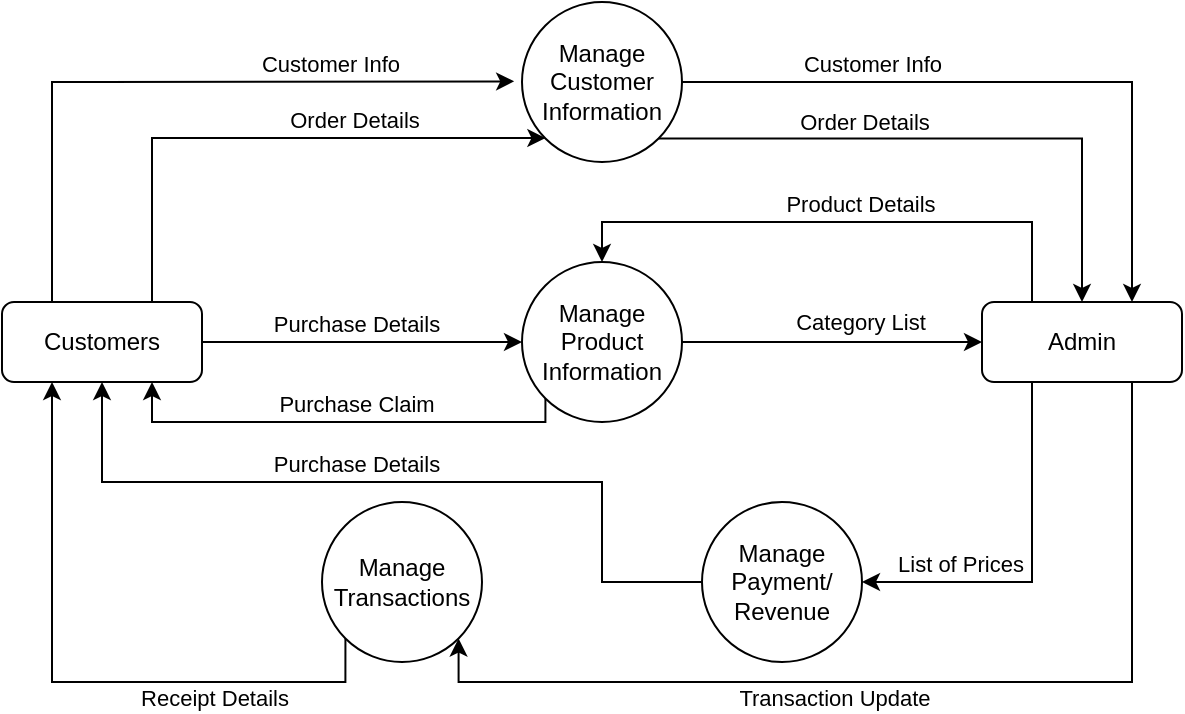 <mxfile version="21.5.2" type="github">
  <diagram name="Page-1" id="rY9BOlBFdtsMo3GvEtNi">
    <mxGraphModel dx="975" dy="532" grid="1" gridSize="10" guides="1" tooltips="1" connect="1" arrows="1" fold="1" page="1" pageScale="1" pageWidth="850" pageHeight="1100" math="0" shadow="0">
      <root>
        <mxCell id="0" />
        <mxCell id="1" parent="0" />
        <mxCell id="ugQUDbdIKZNFOKbw_q1m-29" style="edgeStyle=orthogonalEdgeStyle;rounded=0;orthogonalLoop=1;jettySize=auto;html=1;exitX=1;exitY=1;exitDx=0;exitDy=0;entryX=0.5;entryY=0;entryDx=0;entryDy=0;" edge="1" parent="1" source="ugQUDbdIKZNFOKbw_q1m-19" target="ugQUDbdIKZNFOKbw_q1m-24">
          <mxGeometry relative="1" as="geometry" />
        </mxCell>
        <mxCell id="ugQUDbdIKZNFOKbw_q1m-30" value="Order Details" style="edgeLabel;html=1;align=center;verticalAlign=middle;resizable=0;points=[];" vertex="1" connectable="0" parent="ugQUDbdIKZNFOKbw_q1m-29">
          <mxGeometry x="-0.21" y="1" relative="1" as="geometry">
            <mxPoint x="-14" y="-8" as="offset" />
          </mxGeometry>
        </mxCell>
        <mxCell id="ugQUDbdIKZNFOKbw_q1m-31" style="edgeStyle=orthogonalEdgeStyle;rounded=0;orthogonalLoop=1;jettySize=auto;html=1;exitX=1;exitY=0.5;exitDx=0;exitDy=0;entryX=0.75;entryY=0;entryDx=0;entryDy=0;" edge="1" parent="1" source="ugQUDbdIKZNFOKbw_q1m-19" target="ugQUDbdIKZNFOKbw_q1m-24">
          <mxGeometry relative="1" as="geometry" />
        </mxCell>
        <mxCell id="ugQUDbdIKZNFOKbw_q1m-32" value="Customer Info" style="edgeLabel;html=1;align=center;verticalAlign=middle;resizable=0;points=[];" vertex="1" connectable="0" parent="ugQUDbdIKZNFOKbw_q1m-31">
          <mxGeometry x="-0.404" y="-2" relative="1" as="geometry">
            <mxPoint x="-5" y="-11" as="offset" />
          </mxGeometry>
        </mxCell>
        <mxCell id="ugQUDbdIKZNFOKbw_q1m-19" value="&lt;div&gt;Manage&lt;/div&gt;&lt;div&gt;Customer&lt;br&gt;Information&lt;br&gt;&lt;/div&gt;" style="ellipse;whiteSpace=wrap;html=1;aspect=fixed;" vertex="1" parent="1">
          <mxGeometry x="360" y="200" width="80" height="80" as="geometry" />
        </mxCell>
        <mxCell id="ugQUDbdIKZNFOKbw_q1m-25" style="edgeStyle=orthogonalEdgeStyle;rounded=0;orthogonalLoop=1;jettySize=auto;html=1;exitX=1;exitY=0.5;exitDx=0;exitDy=0;entryX=0;entryY=0.5;entryDx=0;entryDy=0;" edge="1" parent="1" source="ugQUDbdIKZNFOKbw_q1m-20" target="ugQUDbdIKZNFOKbw_q1m-24">
          <mxGeometry relative="1" as="geometry" />
        </mxCell>
        <mxCell id="ugQUDbdIKZNFOKbw_q1m-26" value="Category List" style="edgeLabel;html=1;align=center;verticalAlign=middle;resizable=0;points=[];" vertex="1" connectable="0" parent="ugQUDbdIKZNFOKbw_q1m-25">
          <mxGeometry x="-0.081" y="-1" relative="1" as="geometry">
            <mxPoint x="20" y="-11" as="offset" />
          </mxGeometry>
        </mxCell>
        <mxCell id="ugQUDbdIKZNFOKbw_q1m-37" style="edgeStyle=orthogonalEdgeStyle;rounded=0;orthogonalLoop=1;jettySize=auto;html=1;exitX=0;exitY=1;exitDx=0;exitDy=0;entryX=0.75;entryY=1;entryDx=0;entryDy=0;" edge="1" parent="1">
          <mxGeometry relative="1" as="geometry">
            <mxPoint x="371.716" y="398.284" as="sourcePoint" />
            <mxPoint x="175" y="390" as="targetPoint" />
            <Array as="points">
              <mxPoint x="372" y="410" />
              <mxPoint x="175" y="410" />
            </Array>
          </mxGeometry>
        </mxCell>
        <mxCell id="ugQUDbdIKZNFOKbw_q1m-38" value="Purchase Claim" style="edgeLabel;html=1;align=center;verticalAlign=middle;resizable=0;points=[];" vertex="1" connectable="0" parent="ugQUDbdIKZNFOKbw_q1m-37">
          <mxGeometry x="-0.094" relative="1" as="geometry">
            <mxPoint x="-3" y="-9" as="offset" />
          </mxGeometry>
        </mxCell>
        <mxCell id="ugQUDbdIKZNFOKbw_q1m-20" value="&lt;div&gt;Manage&lt;/div&gt;&lt;div&gt;Product&lt;br&gt;Information&lt;br&gt;&lt;/div&gt;" style="ellipse;whiteSpace=wrap;html=1;aspect=fixed;" vertex="1" parent="1">
          <mxGeometry x="360" y="330" width="80" height="80" as="geometry" />
        </mxCell>
        <mxCell id="ugQUDbdIKZNFOKbw_q1m-48" style="edgeStyle=orthogonalEdgeStyle;rounded=0;orthogonalLoop=1;jettySize=auto;html=1;exitX=0;exitY=1;exitDx=0;exitDy=0;entryX=0.25;entryY=1;entryDx=0;entryDy=0;" edge="1" parent="1" source="ugQUDbdIKZNFOKbw_q1m-21" target="ugQUDbdIKZNFOKbw_q1m-23">
          <mxGeometry relative="1" as="geometry">
            <Array as="points">
              <mxPoint x="272" y="540" />
              <mxPoint x="125" y="540" />
            </Array>
          </mxGeometry>
        </mxCell>
        <mxCell id="ugQUDbdIKZNFOKbw_q1m-49" value="Receipt Details" style="edgeLabel;html=1;align=center;verticalAlign=middle;resizable=0;points=[];" vertex="1" connectable="0" parent="ugQUDbdIKZNFOKbw_q1m-48">
          <mxGeometry x="-0.447" relative="1" as="geometry">
            <mxPoint y="8" as="offset" />
          </mxGeometry>
        </mxCell>
        <mxCell id="ugQUDbdIKZNFOKbw_q1m-21" value="&lt;div&gt;Manage&lt;/div&gt;&lt;div&gt;Transactions&lt;br&gt;&lt;/div&gt;" style="ellipse;whiteSpace=wrap;html=1;aspect=fixed;" vertex="1" parent="1">
          <mxGeometry x="260" y="450" width="80" height="80" as="geometry" />
        </mxCell>
        <mxCell id="ugQUDbdIKZNFOKbw_q1m-42" style="edgeStyle=orthogonalEdgeStyle;rounded=0;orthogonalLoop=1;jettySize=auto;html=1;exitX=0;exitY=0.5;exitDx=0;exitDy=0;entryX=0.5;entryY=1;entryDx=0;entryDy=0;" edge="1" parent="1" source="ugQUDbdIKZNFOKbw_q1m-22" target="ugQUDbdIKZNFOKbw_q1m-23">
          <mxGeometry relative="1" as="geometry">
            <Array as="points">
              <mxPoint x="400" y="490" />
              <mxPoint x="400" y="440" />
              <mxPoint x="150" y="440" />
            </Array>
          </mxGeometry>
        </mxCell>
        <mxCell id="ugQUDbdIKZNFOKbw_q1m-43" value="Purchase Details" style="edgeLabel;html=1;align=center;verticalAlign=middle;resizable=0;points=[];" vertex="1" connectable="0" parent="ugQUDbdIKZNFOKbw_q1m-42">
          <mxGeometry x="0.108" y="-1" relative="1" as="geometry">
            <mxPoint x="-2" y="-8" as="offset" />
          </mxGeometry>
        </mxCell>
        <mxCell id="ugQUDbdIKZNFOKbw_q1m-22" value="&lt;div&gt;Manage&lt;/div&gt;&lt;div&gt;Payment/&lt;/div&gt;&lt;div&gt;Revenue&lt;br&gt;&lt;/div&gt;" style="ellipse;whiteSpace=wrap;html=1;aspect=fixed;" vertex="1" parent="1">
          <mxGeometry x="450" y="450" width="80" height="80" as="geometry" />
        </mxCell>
        <mxCell id="ugQUDbdIKZNFOKbw_q1m-33" style="edgeStyle=orthogonalEdgeStyle;rounded=0;orthogonalLoop=1;jettySize=auto;html=1;exitX=0.75;exitY=0;exitDx=0;exitDy=0;entryX=0;entryY=1;entryDx=0;entryDy=0;" edge="1" parent="1" source="ugQUDbdIKZNFOKbw_q1m-23" target="ugQUDbdIKZNFOKbw_q1m-19">
          <mxGeometry relative="1" as="geometry">
            <Array as="points">
              <mxPoint x="175" y="268" />
              <mxPoint x="372" y="268" />
            </Array>
          </mxGeometry>
        </mxCell>
        <mxCell id="ugQUDbdIKZNFOKbw_q1m-34" value="&lt;div&gt;Order Details&lt;/div&gt;" style="edgeLabel;html=1;align=center;verticalAlign=middle;resizable=0;points=[];" vertex="1" connectable="0" parent="ugQUDbdIKZNFOKbw_q1m-33">
          <mxGeometry x="0.309" y="1" relative="1" as="geometry">
            <mxPoint y="-8" as="offset" />
          </mxGeometry>
        </mxCell>
        <mxCell id="ugQUDbdIKZNFOKbw_q1m-35" style="edgeStyle=orthogonalEdgeStyle;rounded=0;orthogonalLoop=1;jettySize=auto;html=1;exitX=0.25;exitY=0;exitDx=0;exitDy=0;entryX=-0.049;entryY=0.496;entryDx=0;entryDy=0;entryPerimeter=0;" edge="1" parent="1" source="ugQUDbdIKZNFOKbw_q1m-23" target="ugQUDbdIKZNFOKbw_q1m-19">
          <mxGeometry relative="1" as="geometry">
            <Array as="points">
              <mxPoint x="125" y="240" />
              <mxPoint x="150" y="240" />
            </Array>
          </mxGeometry>
        </mxCell>
        <mxCell id="ugQUDbdIKZNFOKbw_q1m-36" value="Customer Info " style="edgeLabel;html=1;align=center;verticalAlign=middle;resizable=0;points=[];" vertex="1" connectable="0" parent="ugQUDbdIKZNFOKbw_q1m-35">
          <mxGeometry x="0.297" y="1" relative="1" as="geometry">
            <mxPoint x="28" y="-8" as="offset" />
          </mxGeometry>
        </mxCell>
        <mxCell id="ugQUDbdIKZNFOKbw_q1m-39" style="edgeStyle=orthogonalEdgeStyle;rounded=0;orthogonalLoop=1;jettySize=auto;html=1;exitX=1;exitY=0.5;exitDx=0;exitDy=0;" edge="1" parent="1" source="ugQUDbdIKZNFOKbw_q1m-23" target="ugQUDbdIKZNFOKbw_q1m-20">
          <mxGeometry relative="1" as="geometry" />
        </mxCell>
        <mxCell id="ugQUDbdIKZNFOKbw_q1m-41" value="Purchase Details" style="edgeLabel;html=1;align=center;verticalAlign=middle;resizable=0;points=[];" vertex="1" connectable="0" parent="ugQUDbdIKZNFOKbw_q1m-39">
          <mxGeometry x="-0.045" y="1" relative="1" as="geometry">
            <mxPoint y="-8" as="offset" />
          </mxGeometry>
        </mxCell>
        <mxCell id="ugQUDbdIKZNFOKbw_q1m-23" value="Customers" style="rounded=1;whiteSpace=wrap;html=1;" vertex="1" parent="1">
          <mxGeometry x="100" y="350" width="100" height="40" as="geometry" />
        </mxCell>
        <mxCell id="ugQUDbdIKZNFOKbw_q1m-27" style="edgeStyle=orthogonalEdgeStyle;rounded=0;orthogonalLoop=1;jettySize=auto;html=1;exitX=0.25;exitY=0;exitDx=0;exitDy=0;entryX=0.5;entryY=0;entryDx=0;entryDy=0;" edge="1" parent="1" source="ugQUDbdIKZNFOKbw_q1m-24" target="ugQUDbdIKZNFOKbw_q1m-20">
          <mxGeometry relative="1" as="geometry">
            <Array as="points">
              <mxPoint x="615" y="310" />
              <mxPoint x="400" y="310" />
            </Array>
          </mxGeometry>
        </mxCell>
        <mxCell id="ugQUDbdIKZNFOKbw_q1m-28" value="Product Details " style="edgeLabel;html=1;align=center;verticalAlign=middle;resizable=0;points=[];" vertex="1" connectable="0" parent="ugQUDbdIKZNFOKbw_q1m-27">
          <mxGeometry x="0.052" relative="1" as="geometry">
            <mxPoint x="18" y="-9" as="offset" />
          </mxGeometry>
        </mxCell>
        <mxCell id="ugQUDbdIKZNFOKbw_q1m-44" style="edgeStyle=orthogonalEdgeStyle;rounded=0;orthogonalLoop=1;jettySize=auto;html=1;exitX=0.25;exitY=1;exitDx=0;exitDy=0;entryX=1;entryY=0.5;entryDx=0;entryDy=0;" edge="1" parent="1" source="ugQUDbdIKZNFOKbw_q1m-24" target="ugQUDbdIKZNFOKbw_q1m-22">
          <mxGeometry relative="1" as="geometry" />
        </mxCell>
        <mxCell id="ugQUDbdIKZNFOKbw_q1m-45" value="List of Prices" style="edgeLabel;html=1;align=center;verticalAlign=middle;resizable=0;points=[];" vertex="1" connectable="0" parent="ugQUDbdIKZNFOKbw_q1m-44">
          <mxGeometry x="0.442" y="1" relative="1" as="geometry">
            <mxPoint x="-3" y="-10" as="offset" />
          </mxGeometry>
        </mxCell>
        <mxCell id="ugQUDbdIKZNFOKbw_q1m-46" style="edgeStyle=orthogonalEdgeStyle;rounded=0;orthogonalLoop=1;jettySize=auto;html=1;exitX=0.75;exitY=1;exitDx=0;exitDy=0;entryX=1;entryY=1;entryDx=0;entryDy=0;" edge="1" parent="1" source="ugQUDbdIKZNFOKbw_q1m-24" target="ugQUDbdIKZNFOKbw_q1m-21">
          <mxGeometry relative="1" as="geometry">
            <Array as="points">
              <mxPoint x="665" y="540" />
              <mxPoint x="328" y="540" />
            </Array>
          </mxGeometry>
        </mxCell>
        <mxCell id="ugQUDbdIKZNFOKbw_q1m-47" value="Transaction Update" style="edgeLabel;html=1;align=center;verticalAlign=middle;resizable=0;points=[];" vertex="1" connectable="0" parent="ugQUDbdIKZNFOKbw_q1m-46">
          <mxGeometry x="0.178" relative="1" as="geometry">
            <mxPoint y="8" as="offset" />
          </mxGeometry>
        </mxCell>
        <mxCell id="ugQUDbdIKZNFOKbw_q1m-24" value="Admin" style="rounded=1;whiteSpace=wrap;html=1;" vertex="1" parent="1">
          <mxGeometry x="590" y="350" width="100" height="40" as="geometry" />
        </mxCell>
      </root>
    </mxGraphModel>
  </diagram>
</mxfile>
